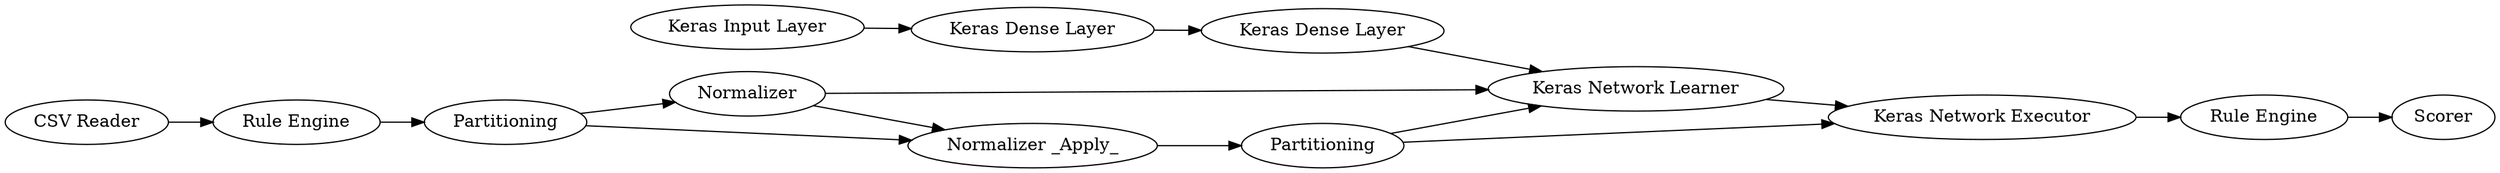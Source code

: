 digraph {
	"721093083904453739_22" [label="Normalizer _Apply_"]
	"721093083904453739_16" [label="Keras Dense Layer"]
	"721093083904453739_20" [label=Partitioning]
	"721093083904453739_26" [label="Keras Network Executor"]
	"721093083904453739_1" [label="CSV Reader"]
	"721093083904453739_25" [label=Scorer]
	"721093083904453739_23" [label="Rule Engine"]
	"721093083904453739_17" [label="Keras Dense Layer"]
	"721093083904453739_18" [label="Rule Engine"]
	"721093083904453739_15" [label="Keras Input Layer"]
	"721093083904453739_19" [label=Partitioning]
	"721093083904453739_21" [label=Normalizer]
	"721093083904453739_24" [label="Keras Network Learner"]
	"721093083904453739_20" -> "721093083904453739_24"
	"721093083904453739_26" -> "721093083904453739_23"
	"721093083904453739_19" -> "721093083904453739_21"
	"721093083904453739_24" -> "721093083904453739_26"
	"721093083904453739_21" -> "721093083904453739_22"
	"721093083904453739_16" -> "721093083904453739_17"
	"721093083904453739_18" -> "721093083904453739_19"
	"721093083904453739_17" -> "721093083904453739_24"
	"721093083904453739_1" -> "721093083904453739_18"
	"721093083904453739_22" -> "721093083904453739_20"
	"721093083904453739_21" -> "721093083904453739_24"
	"721093083904453739_15" -> "721093083904453739_16"
	"721093083904453739_19" -> "721093083904453739_22"
	"721093083904453739_23" -> "721093083904453739_25"
	"721093083904453739_20" -> "721093083904453739_26"
	rankdir=LR
}
